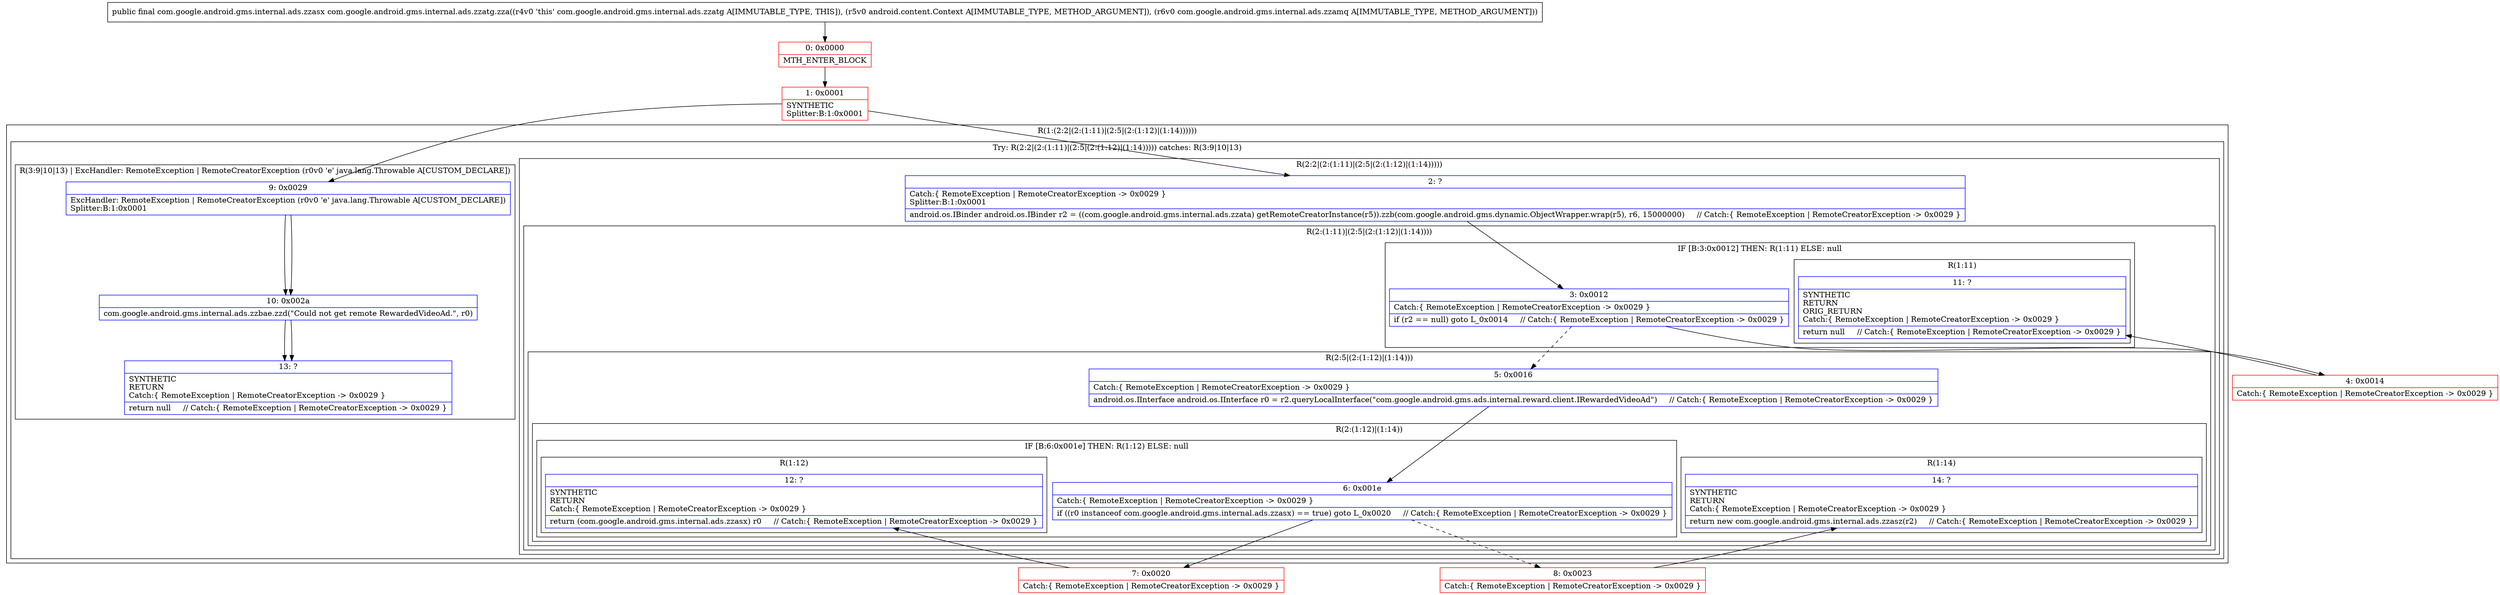 digraph "CFG forcom.google.android.gms.internal.ads.zzatg.zza(Landroid\/content\/Context;Lcom\/google\/android\/gms\/internal\/ads\/zzamq;)Lcom\/google\/android\/gms\/internal\/ads\/zzasx;" {
subgraph cluster_Region_1829315782 {
label = "R(1:(2:2|(2:(1:11)|(2:5|(2:(1:12)|(1:14))))))";
node [shape=record,color=blue];
subgraph cluster_TryCatchRegion_1741496112 {
label = "Try: R(2:2|(2:(1:11)|(2:5|(2:(1:12)|(1:14))))) catches: R(3:9|10|13)";
node [shape=record,color=blue];
subgraph cluster_Region_292558531 {
label = "R(2:2|(2:(1:11)|(2:5|(2:(1:12)|(1:14)))))";
node [shape=record,color=blue];
Node_2 [shape=record,label="{2\:\ ?|Catch:\{ RemoteException \| RemoteCreatorException \-\> 0x0029 \}\lSplitter:B:1:0x0001\l|android.os.IBinder android.os.IBinder r2 = ((com.google.android.gms.internal.ads.zzata) getRemoteCreatorInstance(r5)).zzb(com.google.android.gms.dynamic.ObjectWrapper.wrap(r5), r6, 15000000)     \/\/ Catch:\{ RemoteException \| RemoteCreatorException \-\> 0x0029 \}\l}"];
subgraph cluster_Region_798948727 {
label = "R(2:(1:11)|(2:5|(2:(1:12)|(1:14))))";
node [shape=record,color=blue];
subgraph cluster_IfRegion_1588979102 {
label = "IF [B:3:0x0012] THEN: R(1:11) ELSE: null";
node [shape=record,color=blue];
Node_3 [shape=record,label="{3\:\ 0x0012|Catch:\{ RemoteException \| RemoteCreatorException \-\> 0x0029 \}\l|if (r2 == null) goto L_0x0014     \/\/ Catch:\{ RemoteException \| RemoteCreatorException \-\> 0x0029 \}\l}"];
subgraph cluster_Region_961740489 {
label = "R(1:11)";
node [shape=record,color=blue];
Node_11 [shape=record,label="{11\:\ ?|SYNTHETIC\lRETURN\lORIG_RETURN\lCatch:\{ RemoteException \| RemoteCreatorException \-\> 0x0029 \}\l|return null     \/\/ Catch:\{ RemoteException \| RemoteCreatorException \-\> 0x0029 \}\l}"];
}
}
subgraph cluster_Region_2115940280 {
label = "R(2:5|(2:(1:12)|(1:14)))";
node [shape=record,color=blue];
Node_5 [shape=record,label="{5\:\ 0x0016|Catch:\{ RemoteException \| RemoteCreatorException \-\> 0x0029 \}\l|android.os.IInterface android.os.IInterface r0 = r2.queryLocalInterface(\"com.google.android.gms.ads.internal.reward.client.IRewardedVideoAd\")     \/\/ Catch:\{ RemoteException \| RemoteCreatorException \-\> 0x0029 \}\l}"];
subgraph cluster_Region_500810289 {
label = "R(2:(1:12)|(1:14))";
node [shape=record,color=blue];
subgraph cluster_IfRegion_1758741041 {
label = "IF [B:6:0x001e] THEN: R(1:12) ELSE: null";
node [shape=record,color=blue];
Node_6 [shape=record,label="{6\:\ 0x001e|Catch:\{ RemoteException \| RemoteCreatorException \-\> 0x0029 \}\l|if ((r0 instanceof com.google.android.gms.internal.ads.zzasx) == true) goto L_0x0020     \/\/ Catch:\{ RemoteException \| RemoteCreatorException \-\> 0x0029 \}\l}"];
subgraph cluster_Region_431801248 {
label = "R(1:12)";
node [shape=record,color=blue];
Node_12 [shape=record,label="{12\:\ ?|SYNTHETIC\lRETURN\lCatch:\{ RemoteException \| RemoteCreatorException \-\> 0x0029 \}\l|return (com.google.android.gms.internal.ads.zzasx) r0     \/\/ Catch:\{ RemoteException \| RemoteCreatorException \-\> 0x0029 \}\l}"];
}
}
subgraph cluster_Region_2038666700 {
label = "R(1:14)";
node [shape=record,color=blue];
Node_14 [shape=record,label="{14\:\ ?|SYNTHETIC\lRETURN\lCatch:\{ RemoteException \| RemoteCreatorException \-\> 0x0029 \}\l|return new com.google.android.gms.internal.ads.zzasz(r2)     \/\/ Catch:\{ RemoteException \| RemoteCreatorException \-\> 0x0029 \}\l}"];
}
}
}
}
}
subgraph cluster_Region_316832293 {
label = "R(3:9|10|13) | ExcHandler: RemoteException \| RemoteCreatorException (r0v0 'e' java.lang.Throwable A[CUSTOM_DECLARE])\l";
node [shape=record,color=blue];
Node_9 [shape=record,label="{9\:\ 0x0029|ExcHandler: RemoteException \| RemoteCreatorException (r0v0 'e' java.lang.Throwable A[CUSTOM_DECLARE])\lSplitter:B:1:0x0001\l}"];
Node_10 [shape=record,label="{10\:\ 0x002a|com.google.android.gms.internal.ads.zzbae.zzd(\"Could not get remote RewardedVideoAd.\", r0)\l}"];
Node_13 [shape=record,label="{13\:\ ?|SYNTHETIC\lRETURN\lCatch:\{ RemoteException \| RemoteCreatorException \-\> 0x0029 \}\l|return null     \/\/ Catch:\{ RemoteException \| RemoteCreatorException \-\> 0x0029 \}\l}"];
}
}
}
subgraph cluster_Region_316832293 {
label = "R(3:9|10|13) | ExcHandler: RemoteException \| RemoteCreatorException (r0v0 'e' java.lang.Throwable A[CUSTOM_DECLARE])\l";
node [shape=record,color=blue];
Node_9 [shape=record,label="{9\:\ 0x0029|ExcHandler: RemoteException \| RemoteCreatorException (r0v0 'e' java.lang.Throwable A[CUSTOM_DECLARE])\lSplitter:B:1:0x0001\l}"];
Node_10 [shape=record,label="{10\:\ 0x002a|com.google.android.gms.internal.ads.zzbae.zzd(\"Could not get remote RewardedVideoAd.\", r0)\l}"];
Node_13 [shape=record,label="{13\:\ ?|SYNTHETIC\lRETURN\lCatch:\{ RemoteException \| RemoteCreatorException \-\> 0x0029 \}\l|return null     \/\/ Catch:\{ RemoteException \| RemoteCreatorException \-\> 0x0029 \}\l}"];
}
Node_0 [shape=record,color=red,label="{0\:\ 0x0000|MTH_ENTER_BLOCK\l}"];
Node_1 [shape=record,color=red,label="{1\:\ 0x0001|SYNTHETIC\lSplitter:B:1:0x0001\l}"];
Node_4 [shape=record,color=red,label="{4\:\ 0x0014|Catch:\{ RemoteException \| RemoteCreatorException \-\> 0x0029 \}\l}"];
Node_7 [shape=record,color=red,label="{7\:\ 0x0020|Catch:\{ RemoteException \| RemoteCreatorException \-\> 0x0029 \}\l}"];
Node_8 [shape=record,color=red,label="{8\:\ 0x0023|Catch:\{ RemoteException \| RemoteCreatorException \-\> 0x0029 \}\l}"];
MethodNode[shape=record,label="{public final com.google.android.gms.internal.ads.zzasx com.google.android.gms.internal.ads.zzatg.zza((r4v0 'this' com.google.android.gms.internal.ads.zzatg A[IMMUTABLE_TYPE, THIS]), (r5v0 android.content.Context A[IMMUTABLE_TYPE, METHOD_ARGUMENT]), (r6v0 com.google.android.gms.internal.ads.zzamq A[IMMUTABLE_TYPE, METHOD_ARGUMENT])) }"];
MethodNode -> Node_0;
Node_2 -> Node_3;
Node_3 -> Node_4;
Node_3 -> Node_5[style=dashed];
Node_5 -> Node_6;
Node_6 -> Node_7;
Node_6 -> Node_8[style=dashed];
Node_9 -> Node_10;
Node_10 -> Node_13;
Node_9 -> Node_10;
Node_10 -> Node_13;
Node_0 -> Node_1;
Node_1 -> Node_2;
Node_1 -> Node_9;
Node_4 -> Node_11;
Node_7 -> Node_12;
Node_8 -> Node_14;
}

